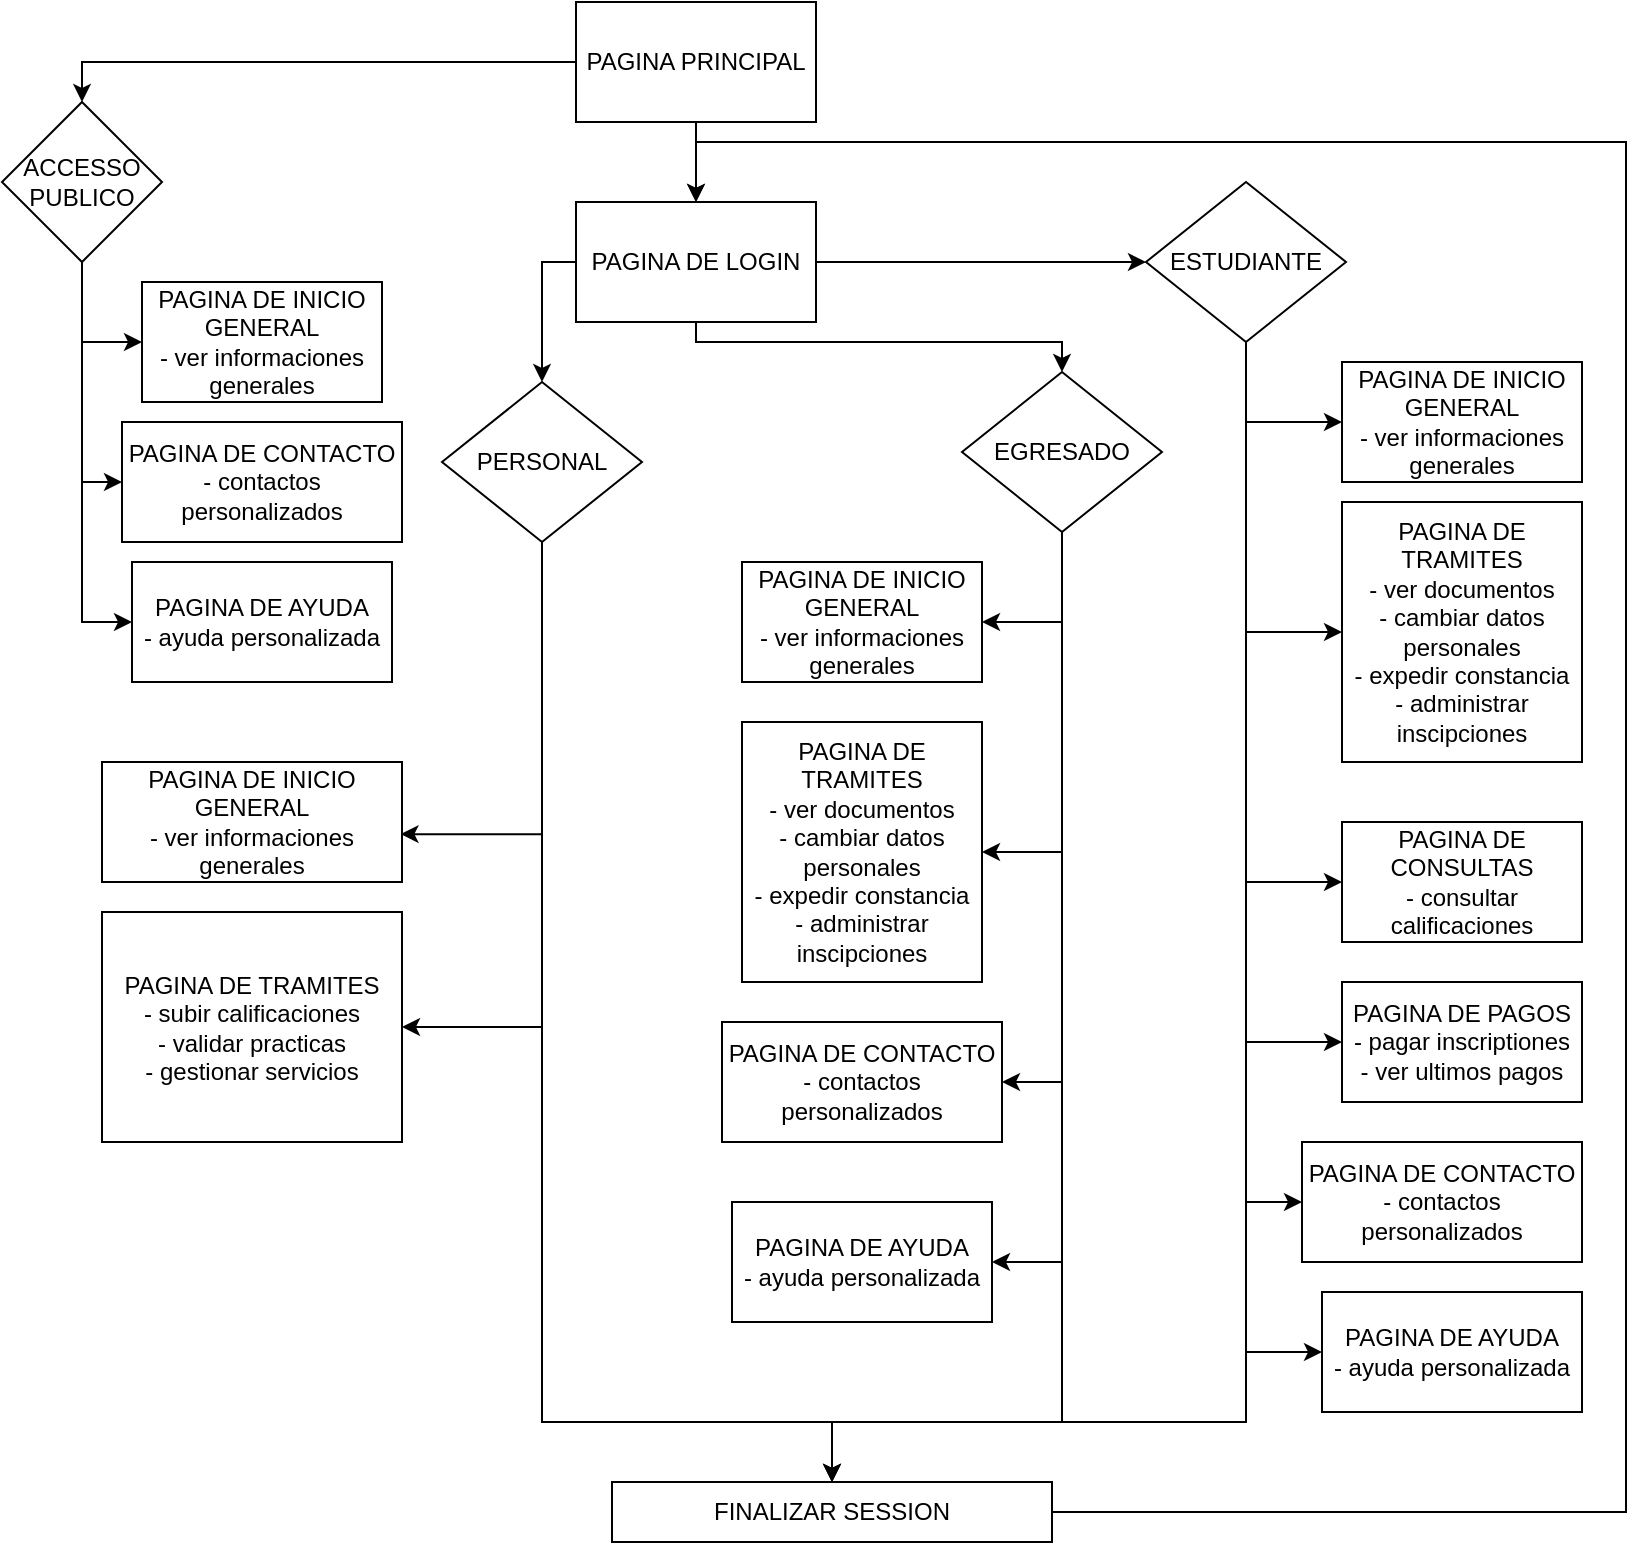 <mxfile version="28.2.3">
  <diagram name="Página-1" id="WtwRyKNxUO1I41uRE4uz">
    <mxGraphModel dx="1090" dy="591" grid="1" gridSize="10" guides="1" tooltips="1" connect="1" arrows="1" fold="1" page="1" pageScale="1" pageWidth="850" pageHeight="1100" math="0" shadow="0">
      <root>
        <mxCell id="0" />
        <mxCell id="1" parent="0" />
        <mxCell id="44f62mFtsV3IwGyWBhd3-5" style="edgeStyle=orthogonalEdgeStyle;rounded=0;orthogonalLoop=1;jettySize=auto;html=1;entryX=0.5;entryY=0;entryDx=0;entryDy=0;" parent="1" source="44f62mFtsV3IwGyWBhd3-3" target="44f62mFtsV3IwGyWBhd3-10" edge="1">
          <mxGeometry relative="1" as="geometry">
            <mxPoint x="112" y="90" as="targetPoint" />
          </mxGeometry>
        </mxCell>
        <mxCell id="44f62mFtsV3IwGyWBhd3-13" value="" style="edgeStyle=orthogonalEdgeStyle;rounded=0;orthogonalLoop=1;jettySize=auto;html=1;entryX=0.5;entryY=0;entryDx=0;entryDy=0;" parent="1" source="44f62mFtsV3IwGyWBhd3-3" target="kmlFZrq-BnWqKzfBCtGO-1" edge="1">
          <mxGeometry relative="1" as="geometry">
            <mxPoint x="357.5" y="120" as="targetPoint" />
          </mxGeometry>
        </mxCell>
        <mxCell id="44f62mFtsV3IwGyWBhd3-3" value="PAGINA PRINCIPAL" style="rounded=0;whiteSpace=wrap;html=1;" parent="1" vertex="1">
          <mxGeometry x="297" y="20" width="120" height="60" as="geometry" />
        </mxCell>
        <mxCell id="44f62mFtsV3IwGyWBhd3-11" style="edgeStyle=orthogonalEdgeStyle;rounded=0;orthogonalLoop=1;jettySize=auto;html=1;exitX=0.5;exitY=1;exitDx=0;exitDy=0;entryX=0;entryY=0.5;entryDx=0;entryDy=0;" parent="1" source="44f62mFtsV3IwGyWBhd3-10" target="kmlFZrq-BnWqKzfBCtGO-13" edge="1">
          <mxGeometry relative="1" as="geometry">
            <mxPoint x="112" y="190" as="targetPoint" />
          </mxGeometry>
        </mxCell>
        <mxCell id="44f62mFtsV3IwGyWBhd3-10" value="ACCESSO PUBLICO" style="rhombus;whiteSpace=wrap;html=1;" parent="1" vertex="1">
          <mxGeometry x="10" y="70" width="80" height="80" as="geometry" />
        </mxCell>
        <mxCell id="44f62mFtsV3IwGyWBhd3-15" style="edgeStyle=orthogonalEdgeStyle;rounded=0;orthogonalLoop=1;jettySize=auto;html=1;exitX=1;exitY=0.5;exitDx=0;exitDy=0;" parent="1" source="kmlFZrq-BnWqKzfBCtGO-1" target="44f62mFtsV3IwGyWBhd3-14" edge="1">
          <mxGeometry relative="1" as="geometry">
            <mxPoint x="430" y="160" as="sourcePoint" />
          </mxGeometry>
        </mxCell>
        <mxCell id="44f62mFtsV3IwGyWBhd3-17" style="edgeStyle=orthogonalEdgeStyle;rounded=0;orthogonalLoop=1;jettySize=auto;html=1;entryX=0.5;entryY=0;entryDx=0;entryDy=0;exitX=0.5;exitY=1;exitDx=0;exitDy=0;" parent="1" source="kmlFZrq-BnWqKzfBCtGO-1" target="44f62mFtsV3IwGyWBhd3-16" edge="1">
          <mxGeometry relative="1" as="geometry">
            <mxPoint x="430" y="160" as="sourcePoint" />
            <Array as="points">
              <mxPoint x="357" y="190" />
              <mxPoint x="540" y="190" />
            </Array>
          </mxGeometry>
        </mxCell>
        <mxCell id="44f62mFtsV3IwGyWBhd3-19" style="edgeStyle=orthogonalEdgeStyle;rounded=0;orthogonalLoop=1;jettySize=auto;html=1;exitX=0;exitY=0.5;exitDx=0;exitDy=0;entryX=0.5;entryY=0;entryDx=0;entryDy=0;" parent="1" source="kmlFZrq-BnWqKzfBCtGO-1" target="44f62mFtsV3IwGyWBhd3-18" edge="1">
          <mxGeometry relative="1" as="geometry">
            <mxPoint x="357.5" y="200" as="sourcePoint" />
            <Array as="points">
              <mxPoint x="280" y="150" />
            </Array>
          </mxGeometry>
        </mxCell>
        <mxCell id="44f62mFtsV3IwGyWBhd3-21" style="edgeStyle=orthogonalEdgeStyle;rounded=0;orthogonalLoop=1;jettySize=auto;html=1;exitX=0.5;exitY=1;exitDx=0;exitDy=0;entryX=0;entryY=0.5;entryDx=0;entryDy=0;" parent="1" source="44f62mFtsV3IwGyWBhd3-14" target="vNSIG7baNb9c995dlm1A-11" edge="1">
          <mxGeometry relative="1" as="geometry">
            <mxPoint x="667" y="285.0" as="targetPoint" />
          </mxGeometry>
        </mxCell>
        <mxCell id="44f62mFtsV3IwGyWBhd3-14" value="ESTUDIANTE" style="rhombus;whiteSpace=wrap;html=1;" parent="1" vertex="1">
          <mxGeometry x="582" y="110" width="100" height="80" as="geometry" />
        </mxCell>
        <mxCell id="44f62mFtsV3IwGyWBhd3-23" style="edgeStyle=orthogonalEdgeStyle;rounded=0;orthogonalLoop=1;jettySize=auto;html=1;exitX=0.5;exitY=1;exitDx=0;exitDy=0;entryX=1;entryY=0.5;entryDx=0;entryDy=0;" parent="1" source="44f62mFtsV3IwGyWBhd3-16" target="kmlFZrq-BnWqKzfBCtGO-8" edge="1">
          <mxGeometry relative="1" as="geometry">
            <mxPoint x="472" y="350" as="targetPoint" />
          </mxGeometry>
        </mxCell>
        <mxCell id="44f62mFtsV3IwGyWBhd3-16" value="EGRESADO" style="rhombus;whiteSpace=wrap;html=1;" parent="1" vertex="1">
          <mxGeometry x="490" y="205" width="100" height="80" as="geometry" />
        </mxCell>
        <mxCell id="44f62mFtsV3IwGyWBhd3-25" style="edgeStyle=orthogonalEdgeStyle;rounded=0;orthogonalLoop=1;jettySize=auto;html=1;exitX=0.5;exitY=1;exitDx=0;exitDy=0;entryX=0.995;entryY=0.601;entryDx=0;entryDy=0;entryPerimeter=0;" parent="1" source="44f62mFtsV3IwGyWBhd3-18" target="kmlFZrq-BnWqKzfBCtGO-22" edge="1">
          <mxGeometry relative="1" as="geometry">
            <mxPoint x="292" y="400" as="targetPoint" />
          </mxGeometry>
        </mxCell>
        <mxCell id="44f62mFtsV3IwGyWBhd3-18" value="PERSONAL" style="rhombus;whiteSpace=wrap;html=1;" parent="1" vertex="1">
          <mxGeometry x="230" y="210" width="100" height="80" as="geometry" />
        </mxCell>
        <mxCell id="vNSIG7baNb9c995dlm1A-24" style="edgeStyle=orthogonalEdgeStyle;rounded=0;orthogonalLoop=1;jettySize=auto;html=1;exitX=1;exitY=0.5;exitDx=0;exitDy=0;entryX=0.5;entryY=0;entryDx=0;entryDy=0;" parent="1" source="44f62mFtsV3IwGyWBhd3-26" target="kmlFZrq-BnWqKzfBCtGO-1" edge="1">
          <mxGeometry relative="1" as="geometry">
            <Array as="points">
              <mxPoint x="822" y="775" />
              <mxPoint x="822" y="90" />
              <mxPoint x="357" y="90" />
            </Array>
            <mxPoint x="357" y="120" as="targetPoint" />
          </mxGeometry>
        </mxCell>
        <mxCell id="44f62mFtsV3IwGyWBhd3-26" value="FINALIZAR SESSION" style="rounded=0;whiteSpace=wrap;html=1;" parent="1" vertex="1">
          <mxGeometry x="315" y="760" width="220" height="30" as="geometry" />
        </mxCell>
        <mxCell id="vNSIG7baNb9c995dlm1A-9" value="PAGINA DE CONSULTAS&lt;br&gt;- consultar calificaciones" style="rounded=0;whiteSpace=wrap;html=1;" parent="1" vertex="1">
          <mxGeometry x="680" y="430" width="120" height="60" as="geometry" />
        </mxCell>
        <mxCell id="vNSIG7baNb9c995dlm1A-11" value="PAGINA DE TRAMITES&lt;br&gt;- ver documentos&lt;br&gt;- cambiar datos personales&lt;br&gt;- expedir constancia&lt;br&gt;- administrar inscipciones" style="rounded=0;whiteSpace=wrap;html=1;" parent="1" vertex="1">
          <mxGeometry x="680" y="270" width="120" height="130" as="geometry" />
        </mxCell>
        <mxCell id="vNSIG7baNb9c995dlm1A-15" value="PAGINA DE PAGOS&lt;br&gt;- pagar inscriptiones&lt;br&gt;- ver ultimos pagos" style="rounded=0;whiteSpace=wrap;html=1;" parent="1" vertex="1">
          <mxGeometry x="680" y="510" width="120" height="60" as="geometry" />
        </mxCell>
        <mxCell id="kmlFZrq-BnWqKzfBCtGO-1" value="PAGINA DE LOGIN" style="rounded=0;whiteSpace=wrap;html=1;" vertex="1" parent="1">
          <mxGeometry x="297" y="120" width="120" height="60" as="geometry" />
        </mxCell>
        <mxCell id="kmlFZrq-BnWqKzfBCtGO-2" style="edgeStyle=orthogonalEdgeStyle;rounded=0;orthogonalLoop=1;jettySize=auto;html=1;exitX=0.5;exitY=1;exitDx=0;exitDy=0;entryX=0;entryY=0.5;entryDx=0;entryDy=0;" edge="1" parent="1" source="44f62mFtsV3IwGyWBhd3-14" target="vNSIG7baNb9c995dlm1A-9">
          <mxGeometry relative="1" as="geometry">
            <mxPoint x="650" y="220" as="sourcePoint" />
            <mxPoint x="673" y="295" as="targetPoint" />
          </mxGeometry>
        </mxCell>
        <mxCell id="kmlFZrq-BnWqKzfBCtGO-3" style="edgeStyle=orthogonalEdgeStyle;rounded=0;orthogonalLoop=1;jettySize=auto;html=1;entryX=0;entryY=0.5;entryDx=0;entryDy=0;exitX=0.5;exitY=1;exitDx=0;exitDy=0;" edge="1" parent="1" source="44f62mFtsV3IwGyWBhd3-14" target="vNSIG7baNb9c995dlm1A-15">
          <mxGeometry relative="1" as="geometry">
            <mxPoint x="660" y="191" as="sourcePoint" />
            <mxPoint x="673" y="570" as="targetPoint" />
          </mxGeometry>
        </mxCell>
        <mxCell id="kmlFZrq-BnWqKzfBCtGO-4" value="PAGINA DE CONTACTO&lt;br&gt;- contactos personalizados" style="rounded=0;whiteSpace=wrap;html=1;" vertex="1" parent="1">
          <mxGeometry x="660" y="590" width="140" height="60" as="geometry" />
        </mxCell>
        <mxCell id="kmlFZrq-BnWqKzfBCtGO-5" value="PAGINA DE AYUDA&lt;br&gt;- ayuda personalizada" style="rounded=0;whiteSpace=wrap;html=1;" vertex="1" parent="1">
          <mxGeometry x="670" y="665" width="130" height="60" as="geometry" />
        </mxCell>
        <mxCell id="kmlFZrq-BnWqKzfBCtGO-6" style="edgeStyle=orthogonalEdgeStyle;rounded=0;orthogonalLoop=1;jettySize=auto;html=1;entryX=0;entryY=0.5;entryDx=0;entryDy=0;exitX=0.5;exitY=1;exitDx=0;exitDy=0;" edge="1" parent="1" source="44f62mFtsV3IwGyWBhd3-14" target="kmlFZrq-BnWqKzfBCtGO-4">
          <mxGeometry relative="1" as="geometry">
            <mxPoint x="590" y="370" as="sourcePoint" />
            <mxPoint x="688" y="750" as="targetPoint" />
          </mxGeometry>
        </mxCell>
        <mxCell id="kmlFZrq-BnWqKzfBCtGO-7" style="edgeStyle=orthogonalEdgeStyle;rounded=0;orthogonalLoop=1;jettySize=auto;html=1;entryX=0;entryY=0.5;entryDx=0;entryDy=0;exitX=0.5;exitY=1;exitDx=0;exitDy=0;" edge="1" parent="1" source="44f62mFtsV3IwGyWBhd3-14" target="kmlFZrq-BnWqKzfBCtGO-5">
          <mxGeometry relative="1" as="geometry">
            <mxPoint x="580" y="360" as="sourcePoint" />
            <mxPoint x="670" y="630" as="targetPoint" />
          </mxGeometry>
        </mxCell>
        <mxCell id="kmlFZrq-BnWqKzfBCtGO-8" value="PAGINA DE TRAMITES&lt;br&gt;- ver documentos&lt;br&gt;- cambiar datos personales&lt;br&gt;- expedir constancia&lt;br&gt;- administrar inscipciones" style="rounded=0;whiteSpace=wrap;html=1;" vertex="1" parent="1">
          <mxGeometry x="380" y="380" width="120" height="130" as="geometry" />
        </mxCell>
        <mxCell id="kmlFZrq-BnWqKzfBCtGO-9" value="PAGINA DE CONTACTO&lt;br&gt;- contactos personalizados" style="rounded=0;whiteSpace=wrap;html=1;" vertex="1" parent="1">
          <mxGeometry x="370" y="530" width="140" height="60" as="geometry" />
        </mxCell>
        <mxCell id="kmlFZrq-BnWqKzfBCtGO-10" value="PAGINA DE AYUDA&lt;br&gt;- ayuda personalizada" style="rounded=0;whiteSpace=wrap;html=1;" vertex="1" parent="1">
          <mxGeometry x="375" y="620" width="130" height="60" as="geometry" />
        </mxCell>
        <mxCell id="kmlFZrq-BnWqKzfBCtGO-11" style="edgeStyle=orthogonalEdgeStyle;rounded=0;orthogonalLoop=1;jettySize=auto;html=1;exitX=0.5;exitY=1;exitDx=0;exitDy=0;entryX=1;entryY=0.5;entryDx=0;entryDy=0;" edge="1" parent="1" source="44f62mFtsV3IwGyWBhd3-16" target="kmlFZrq-BnWqKzfBCtGO-9">
          <mxGeometry relative="1" as="geometry">
            <mxPoint x="570" y="350" as="sourcePoint" />
            <mxPoint x="530" y="420" as="targetPoint" />
          </mxGeometry>
        </mxCell>
        <mxCell id="kmlFZrq-BnWqKzfBCtGO-12" style="edgeStyle=orthogonalEdgeStyle;rounded=0;orthogonalLoop=1;jettySize=auto;html=1;exitX=0.5;exitY=1;exitDx=0;exitDy=0;entryX=1;entryY=0.5;entryDx=0;entryDy=0;" edge="1" parent="1" source="44f62mFtsV3IwGyWBhd3-16" target="kmlFZrq-BnWqKzfBCtGO-10">
          <mxGeometry relative="1" as="geometry">
            <mxPoint x="550" y="460" as="sourcePoint" />
            <mxPoint x="520" y="645" as="targetPoint" />
          </mxGeometry>
        </mxCell>
        <mxCell id="kmlFZrq-BnWqKzfBCtGO-13" value="PAGINA DE CONTACTO&lt;br&gt;- contactos personalizados" style="rounded=0;whiteSpace=wrap;html=1;" vertex="1" parent="1">
          <mxGeometry x="70" y="230" width="140" height="60" as="geometry" />
        </mxCell>
        <mxCell id="kmlFZrq-BnWqKzfBCtGO-14" value="PAGINA DE AYUDA&lt;br&gt;- ayuda personalizada" style="rounded=0;whiteSpace=wrap;html=1;" vertex="1" parent="1">
          <mxGeometry x="75" y="300" width="130" height="60" as="geometry" />
        </mxCell>
        <mxCell id="kmlFZrq-BnWqKzfBCtGO-15" style="edgeStyle=orthogonalEdgeStyle;rounded=0;orthogonalLoop=1;jettySize=auto;html=1;exitX=0.5;exitY=1;exitDx=0;exitDy=0;entryX=0;entryY=0.5;entryDx=0;entryDy=0;" edge="1" parent="1" source="44f62mFtsV3IwGyWBhd3-10" target="kmlFZrq-BnWqKzfBCtGO-14">
          <mxGeometry relative="1" as="geometry">
            <mxPoint x="20" y="250" as="sourcePoint" />
            <mxPoint x="40" y="360" as="targetPoint" />
          </mxGeometry>
        </mxCell>
        <mxCell id="kmlFZrq-BnWqKzfBCtGO-16" value="PAGINA DE INICIO GENERAL&lt;br&gt;- ver informaciones generales" style="rounded=0;whiteSpace=wrap;html=1;" vertex="1" parent="1">
          <mxGeometry x="680" y="200" width="120" height="60" as="geometry" />
        </mxCell>
        <mxCell id="kmlFZrq-BnWqKzfBCtGO-17" style="edgeStyle=orthogonalEdgeStyle;rounded=0;orthogonalLoop=1;jettySize=auto;html=1;exitX=0.5;exitY=1;exitDx=0;exitDy=0;entryX=0;entryY=0.5;entryDx=0;entryDy=0;" edge="1" parent="1" source="44f62mFtsV3IwGyWBhd3-14" target="kmlFZrq-BnWqKzfBCtGO-16">
          <mxGeometry relative="1" as="geometry">
            <mxPoint x="650" y="330" as="sourcePoint" />
            <mxPoint x="698" y="475" as="targetPoint" />
          </mxGeometry>
        </mxCell>
        <mxCell id="kmlFZrq-BnWqKzfBCtGO-18" value="PAGINA DE INICIO GENERAL&lt;br&gt;- ver informaciones generales" style="rounded=0;whiteSpace=wrap;html=1;" vertex="1" parent="1">
          <mxGeometry x="380" y="300" width="120" height="60" as="geometry" />
        </mxCell>
        <mxCell id="kmlFZrq-BnWqKzfBCtGO-19" style="edgeStyle=orthogonalEdgeStyle;rounded=0;orthogonalLoop=1;jettySize=auto;html=1;exitX=0.5;exitY=1;exitDx=0;exitDy=0;entryX=1;entryY=0.5;entryDx=0;entryDy=0;" edge="1" parent="1" source="44f62mFtsV3IwGyWBhd3-16" target="kmlFZrq-BnWqKzfBCtGO-18">
          <mxGeometry relative="1" as="geometry">
            <mxPoint x="560" y="440" as="sourcePoint" />
            <mxPoint x="520" y="600" as="targetPoint" />
          </mxGeometry>
        </mxCell>
        <mxCell id="kmlFZrq-BnWqKzfBCtGO-20" value="PAGINA DE INICIO GENERAL&lt;br&gt;- ver informaciones generales" style="rounded=0;whiteSpace=wrap;html=1;" vertex="1" parent="1">
          <mxGeometry x="80" y="160" width="120" height="60" as="geometry" />
        </mxCell>
        <mxCell id="kmlFZrq-BnWqKzfBCtGO-21" style="edgeStyle=orthogonalEdgeStyle;rounded=0;orthogonalLoop=1;jettySize=auto;html=1;exitX=0.5;exitY=1;exitDx=0;exitDy=0;entryX=0;entryY=0.5;entryDx=0;entryDy=0;" edge="1" parent="1" source="44f62mFtsV3IwGyWBhd3-10" target="kmlFZrq-BnWqKzfBCtGO-20">
          <mxGeometry relative="1" as="geometry">
            <mxPoint x="130" y="450" as="sourcePoint" />
            <mxPoint x="40" y="440" as="targetPoint" />
          </mxGeometry>
        </mxCell>
        <mxCell id="kmlFZrq-BnWqKzfBCtGO-22" value="PAGINA DE INICIO GENERAL&lt;br&gt;- ver informaciones generales" style="rounded=0;whiteSpace=wrap;html=1;" vertex="1" parent="1">
          <mxGeometry x="60" y="400" width="150" height="60" as="geometry" />
        </mxCell>
        <mxCell id="kmlFZrq-BnWqKzfBCtGO-23" value="PAGINA DE TRAMITES&lt;br&gt;- subir calificaciones&lt;br&gt;- validar practicas&lt;br&gt;- gestionar servicios" style="rounded=0;whiteSpace=wrap;html=1;" vertex="1" parent="1">
          <mxGeometry x="60" y="475" width="150" height="115" as="geometry" />
        </mxCell>
        <mxCell id="kmlFZrq-BnWqKzfBCtGO-24" style="edgeStyle=orthogonalEdgeStyle;rounded=0;orthogonalLoop=1;jettySize=auto;html=1;exitX=0.5;exitY=1;exitDx=0;exitDy=0;entryX=1;entryY=0.5;entryDx=0;entryDy=0;" edge="1" parent="1" source="44f62mFtsV3IwGyWBhd3-18" target="kmlFZrq-BnWqKzfBCtGO-23">
          <mxGeometry relative="1" as="geometry">
            <mxPoint x="321" y="430" as="sourcePoint" />
            <mxPoint x="250" y="576" as="targetPoint" />
          </mxGeometry>
        </mxCell>
        <mxCell id="kmlFZrq-BnWqKzfBCtGO-25" style="edgeStyle=orthogonalEdgeStyle;rounded=0;orthogonalLoop=1;jettySize=auto;html=1;exitX=0.5;exitY=1;exitDx=0;exitDy=0;" edge="1" parent="1" source="44f62mFtsV3IwGyWBhd3-14" target="44f62mFtsV3IwGyWBhd3-26">
          <mxGeometry relative="1" as="geometry">
            <mxPoint x="630" y="670" as="sourcePoint" />
            <mxPoint x="668" y="1175" as="targetPoint" />
            <Array as="points">
              <mxPoint x="632" y="730" />
              <mxPoint x="425" y="730" />
            </Array>
          </mxGeometry>
        </mxCell>
        <mxCell id="kmlFZrq-BnWqKzfBCtGO-26" style="edgeStyle=orthogonalEdgeStyle;rounded=0;orthogonalLoop=1;jettySize=auto;html=1;entryX=0.5;entryY=0;entryDx=0;entryDy=0;exitX=0.5;exitY=1;exitDx=0;exitDy=0;" edge="1" parent="1" source="44f62mFtsV3IwGyWBhd3-16" target="44f62mFtsV3IwGyWBhd3-26">
          <mxGeometry relative="1" as="geometry">
            <mxPoint x="560" y="470" as="sourcePoint" />
            <mxPoint x="530" y="1005" as="targetPoint" />
            <Array as="points">
              <mxPoint x="540" y="730" />
              <mxPoint x="425" y="730" />
            </Array>
          </mxGeometry>
        </mxCell>
        <mxCell id="kmlFZrq-BnWqKzfBCtGO-27" style="edgeStyle=orthogonalEdgeStyle;rounded=0;orthogonalLoop=1;jettySize=auto;html=1;exitX=0.5;exitY=1;exitDx=0;exitDy=0;entryX=0.5;entryY=0;entryDx=0;entryDy=0;" edge="1" parent="1" source="44f62mFtsV3IwGyWBhd3-18" target="44f62mFtsV3IwGyWBhd3-26">
          <mxGeometry relative="1" as="geometry">
            <mxPoint x="340" y="530" as="sourcePoint" />
            <mxPoint x="270" y="772" as="targetPoint" />
            <Array as="points">
              <mxPoint x="280" y="730" />
              <mxPoint x="425" y="730" />
            </Array>
          </mxGeometry>
        </mxCell>
      </root>
    </mxGraphModel>
  </diagram>
</mxfile>
